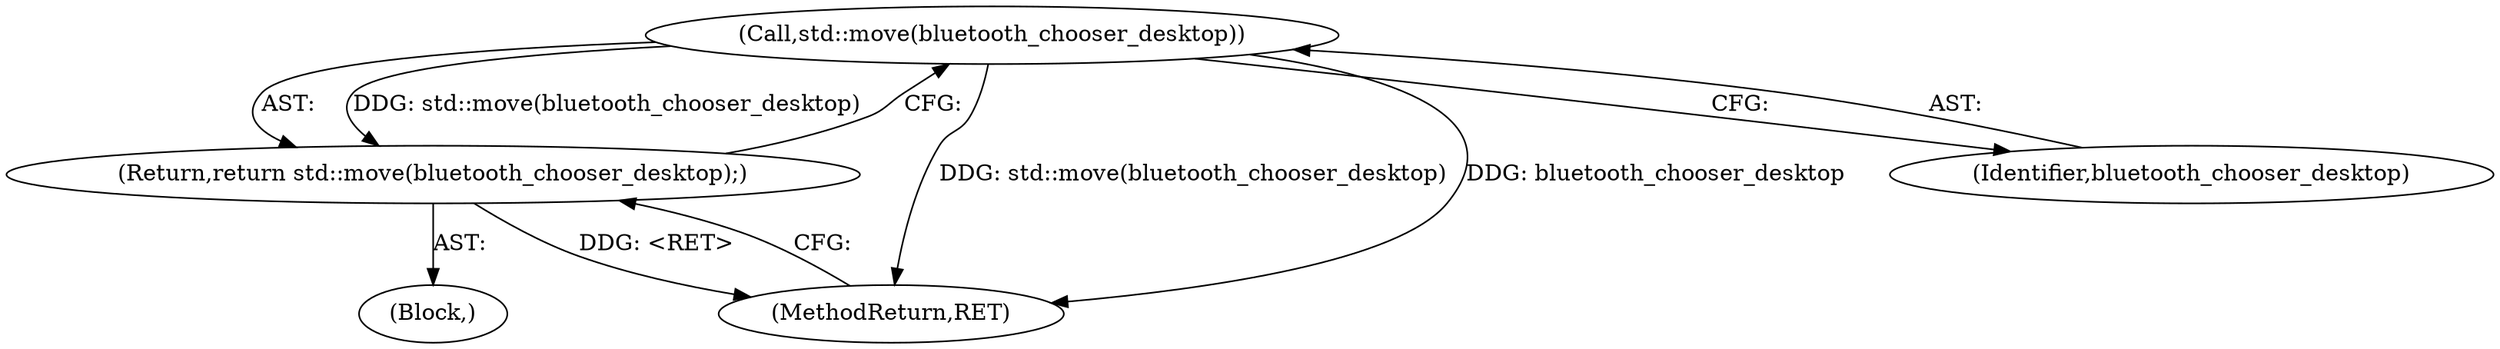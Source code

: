 digraph "0_Chrome_2c6ce192cb3fb7bfbc3f3f862926dcb65c3891b4_0@API" {
"1000123" [label="(Call,std::move(bluetooth_chooser_desktop))"];
"1000122" [label="(Return,return std::move(bluetooth_chooser_desktop);)"];
"1000125" [label="(MethodReturn,RET)"];
"1000124" [label="(Identifier,bluetooth_chooser_desktop)"];
"1000122" [label="(Return,return std::move(bluetooth_chooser_desktop);)"];
"1000103" [label="(Block,)"];
"1000123" [label="(Call,std::move(bluetooth_chooser_desktop))"];
"1000123" -> "1000122"  [label="AST: "];
"1000123" -> "1000124"  [label="CFG: "];
"1000124" -> "1000123"  [label="AST: "];
"1000122" -> "1000123"  [label="CFG: "];
"1000123" -> "1000125"  [label="DDG: std::move(bluetooth_chooser_desktop)"];
"1000123" -> "1000125"  [label="DDG: bluetooth_chooser_desktop"];
"1000123" -> "1000122"  [label="DDG: std::move(bluetooth_chooser_desktop)"];
"1000122" -> "1000103"  [label="AST: "];
"1000125" -> "1000122"  [label="CFG: "];
"1000122" -> "1000125"  [label="DDG: <RET>"];
}
